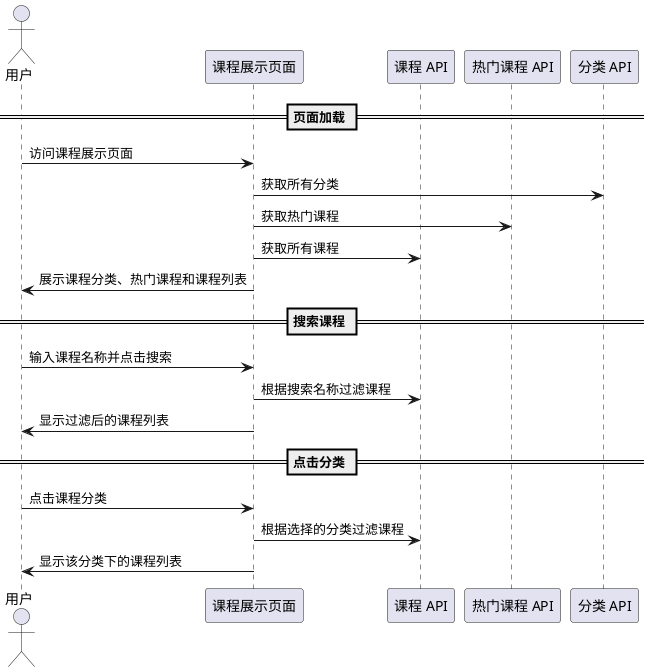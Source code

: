@startuml
actor 用户
participant "课程展示页面" as Page
participant "课程 API" as CourseAPI
participant "热门课程 API" as HotCourseAPI
participant "分类 API" as CategoryAPI

== 页面加载 ==
用户 -> Page: 访问课程展示页面
Page -> CategoryAPI: 获取所有分类
Page -> HotCourseAPI: 获取热门课程
Page -> CourseAPI: 获取所有课程
Page -> 用户: 展示课程分类、热门课程和课程列表

== 搜索课程 ==
用户 -> Page: 输入课程名称并点击搜索
Page -> CourseAPI: 根据搜索名称过滤课程
Page -> 用户: 显示过滤后的课程列表

== 点击分类 ==
用户 -> Page: 点击课程分类
Page -> CourseAPI: 根据选择的分类过滤课程
Page -> 用户: 显示该分类下的课程列表

@enduml
